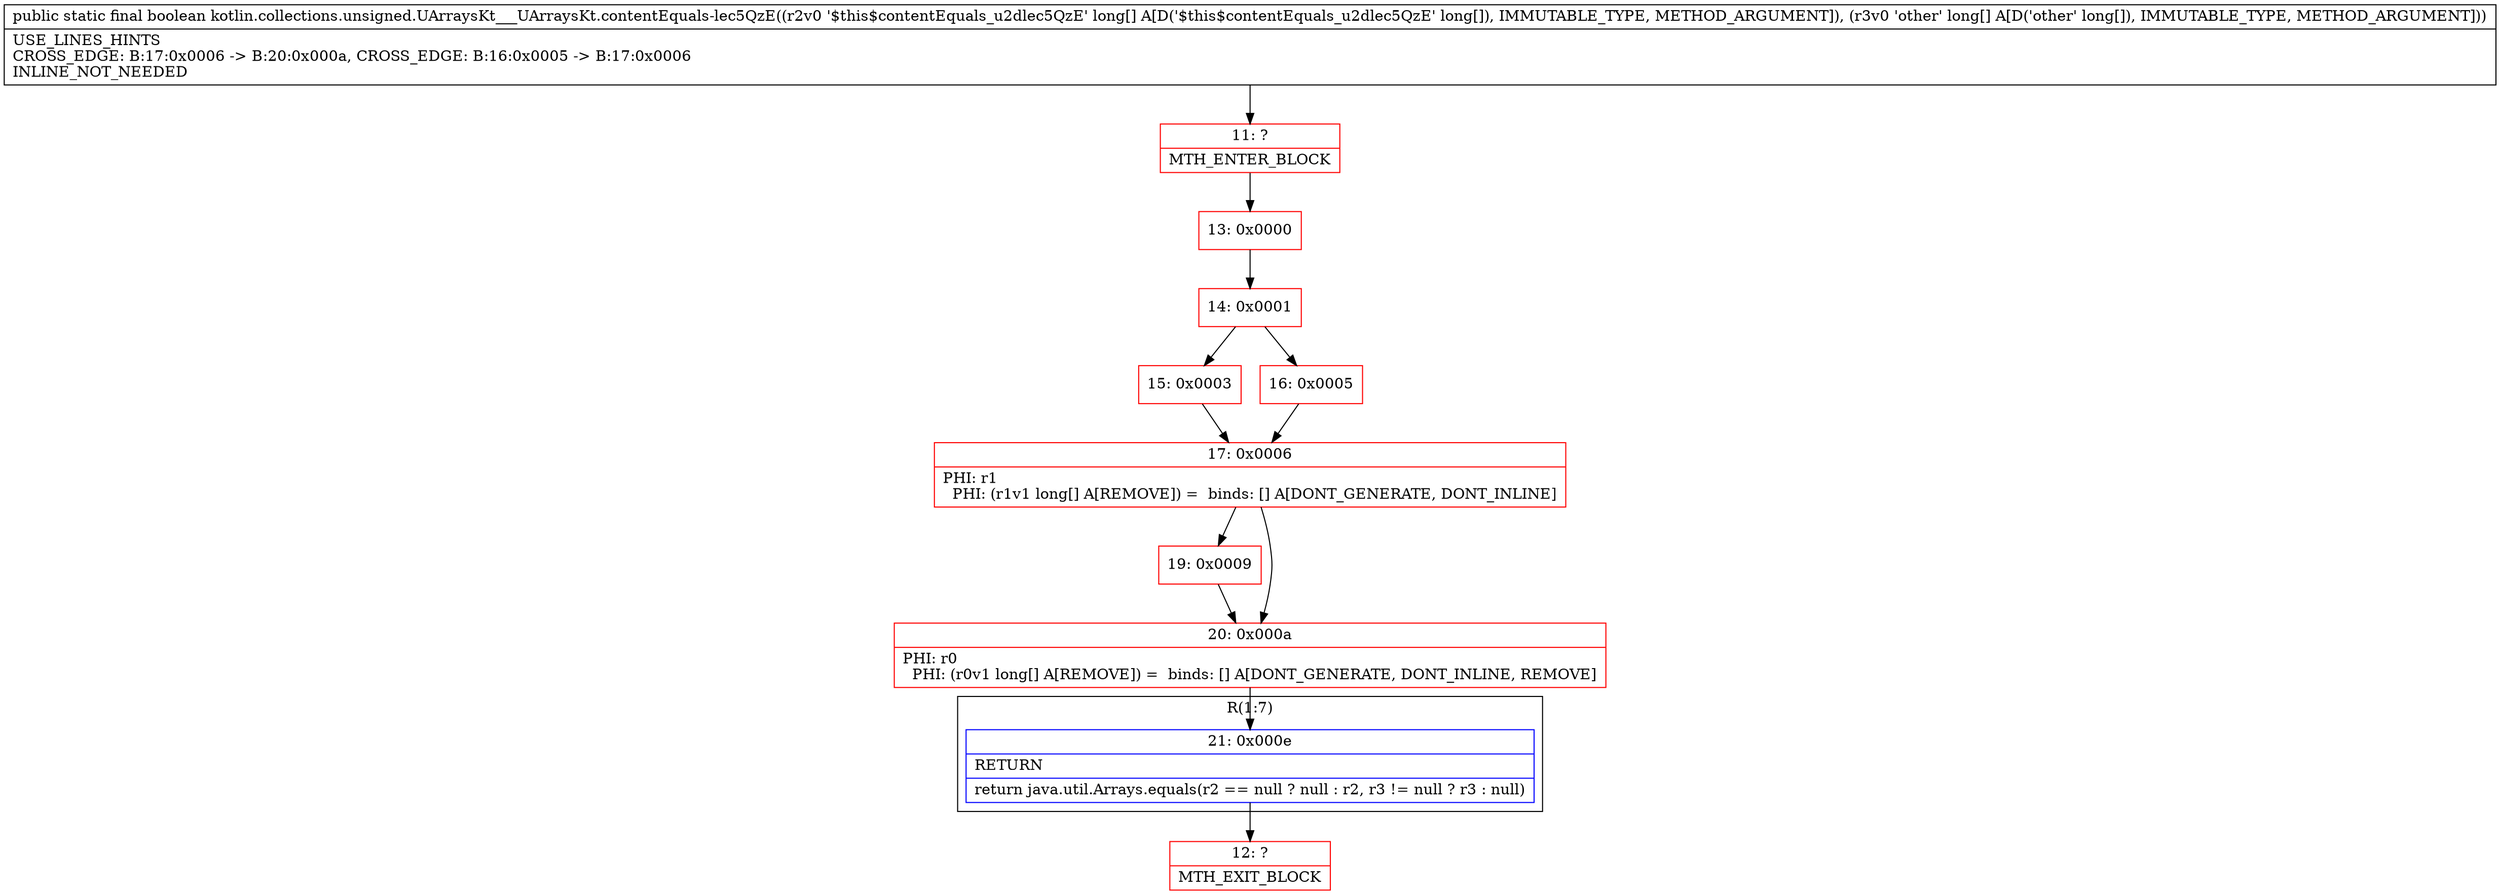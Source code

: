 digraph "CFG forkotlin.collections.unsigned.UArraysKt___UArraysKt.contentEquals\-lec5QzE([J[J)Z" {
subgraph cluster_Region_974464479 {
label = "R(1:7)";
node [shape=record,color=blue];
Node_21 [shape=record,label="{21\:\ 0x000e|RETURN\l|return java.util.Arrays.equals(r2 == null ? null : r2, r3 != null ? r3 : null)\l}"];
}
Node_11 [shape=record,color=red,label="{11\:\ ?|MTH_ENTER_BLOCK\l}"];
Node_13 [shape=record,color=red,label="{13\:\ 0x0000}"];
Node_14 [shape=record,color=red,label="{14\:\ 0x0001}"];
Node_15 [shape=record,color=red,label="{15\:\ 0x0003}"];
Node_17 [shape=record,color=red,label="{17\:\ 0x0006|PHI: r1 \l  PHI: (r1v1 long[] A[REMOVE]) =  binds: [] A[DONT_GENERATE, DONT_INLINE]\l}"];
Node_19 [shape=record,color=red,label="{19\:\ 0x0009}"];
Node_20 [shape=record,color=red,label="{20\:\ 0x000a|PHI: r0 \l  PHI: (r0v1 long[] A[REMOVE]) =  binds: [] A[DONT_GENERATE, DONT_INLINE, REMOVE]\l}"];
Node_12 [shape=record,color=red,label="{12\:\ ?|MTH_EXIT_BLOCK\l}"];
Node_16 [shape=record,color=red,label="{16\:\ 0x0005}"];
MethodNode[shape=record,label="{public static final boolean kotlin.collections.unsigned.UArraysKt___UArraysKt.contentEquals\-lec5QzE((r2v0 '$this$contentEquals_u2dlec5QzE' long[] A[D('$this$contentEquals_u2dlec5QzE' long[]), IMMUTABLE_TYPE, METHOD_ARGUMENT]), (r3v0 'other' long[] A[D('other' long[]), IMMUTABLE_TYPE, METHOD_ARGUMENT]))  | USE_LINES_HINTS\lCROSS_EDGE: B:17:0x0006 \-\> B:20:0x000a, CROSS_EDGE: B:16:0x0005 \-\> B:17:0x0006\lINLINE_NOT_NEEDED\l}"];
MethodNode -> Node_11;Node_21 -> Node_12;
Node_11 -> Node_13;
Node_13 -> Node_14;
Node_14 -> Node_15;
Node_14 -> Node_16;
Node_15 -> Node_17;
Node_17 -> Node_19;
Node_17 -> Node_20;
Node_19 -> Node_20;
Node_20 -> Node_21;
Node_16 -> Node_17;
}


